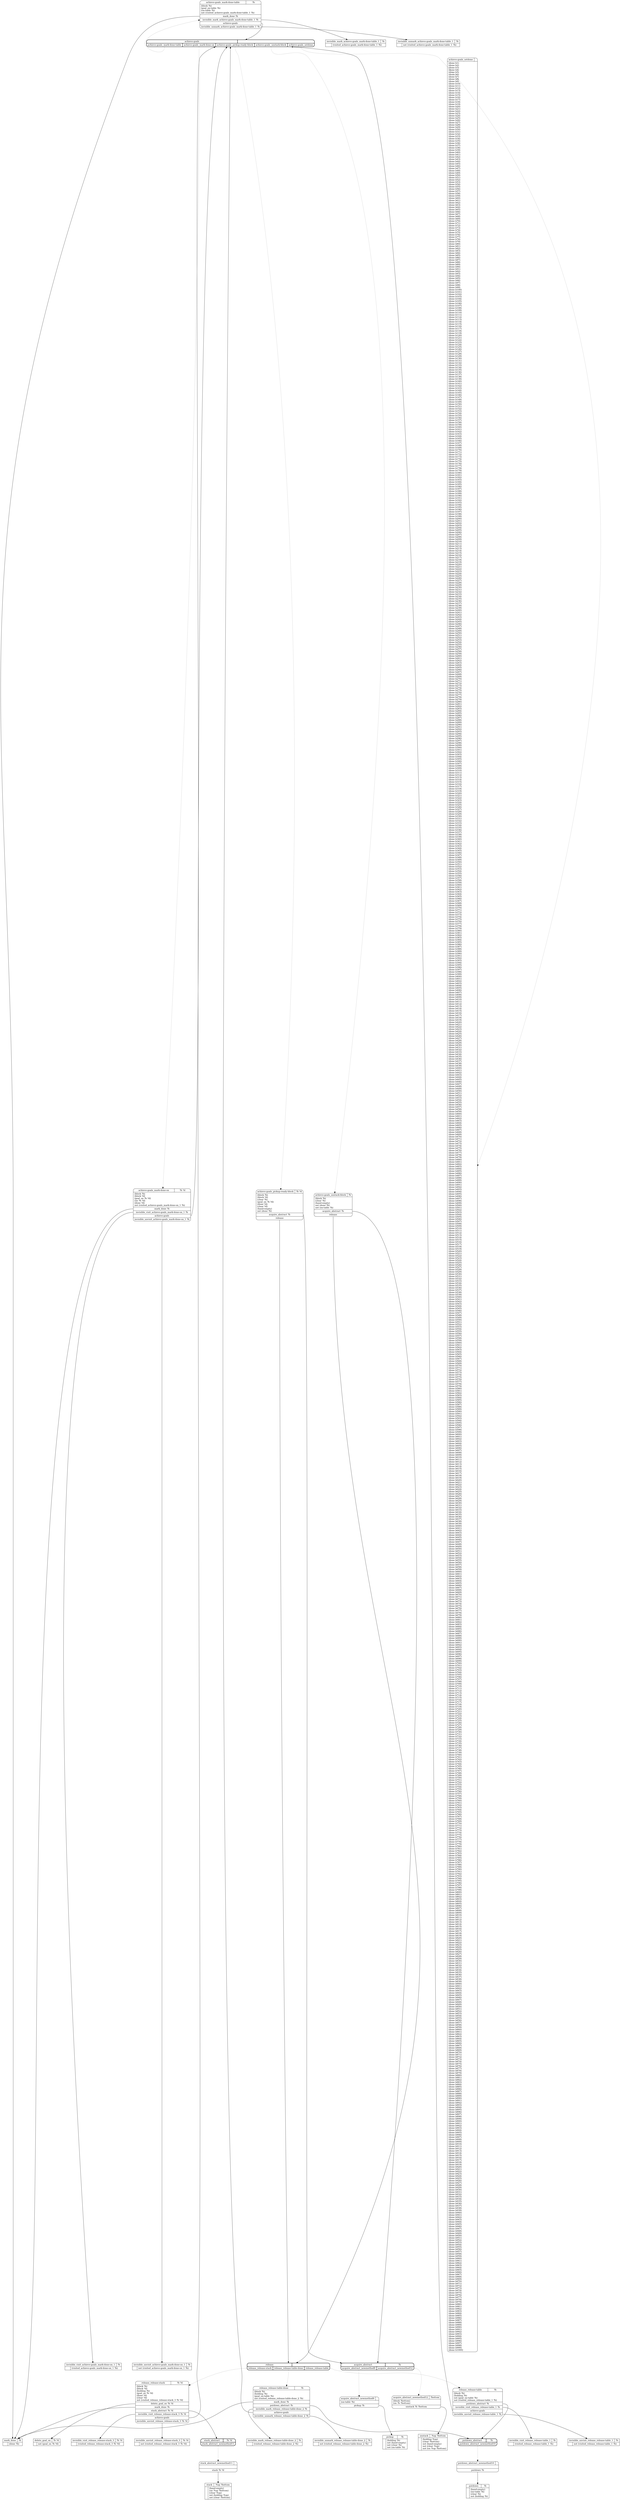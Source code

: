 // Generated by Hype
digraph "blocks" {
  nodesep=1
  ranksep=1
  // Operators
  node [shape=record]
  "mark_done" [
    label="{{\N|?b}|{|(done ?b)\l}}"
  ]
  "delete_goal_on" [
    label="{{\N|?b ?d}|{|not (goal_on ?b ?d)\l}}"
  ]
  "pickup" [
    label="{{\N|?b}|{|(holding ?b)\lnot (hand-empty)\lnot (clear ?b)\lnot (on-table ?b)\l}}"
  ]
  "putdown" [
    label="{{\N|?b}|{|(hand-empty)\l(on-table ?b)\l(clear ?b)\lnot (holding ?b)\l}}"
  ]
  "stack" [
    label="{{\N|?top ?bottom}|{|(hand-empty)\l(on ?top ?bottom)\l(clear ?top)\lnot (holding ?top)\lnot (clear ?bottom)\l}}"
  ]
  "unstack" [
    label="{{\N|?top ?bottom}|{|(holding ?top)\l(clear ?bottom)\lnot (hand-empty)\lnot (clear ?top)\lnot (on ?top ?bottom)\l}}"
  ]
  "invisible_mark_achieve-goals_mark-done-table_1" [
    label="{{\N|?b}|{|(visited_achieve-goals_mark-done-table_1 ?b)\l}}"
  ]
  "invisible_unmark_achieve-goals_mark-done-table_1" [
    label="{{\N|?b}|{|not (visited_achieve-goals_mark-done-table_1 ?b)\l}}"
  ]
  "invisible_visit_achieve-goals_mark-done-on_1" [
    label="{{\N|?b}|{|(visited_achieve-goals_mark-done-on_1 ?b)\l}}"
  ]
  "invisible_unvisit_achieve-goals_mark-done-on_1" [
    label="{{\N|?b}|{|not (visited_achieve-goals_mark-done-on_1 ?b)\l}}"
  ]
  "invisible_visit_release_release-stack_3" [
    label="{{\N|?b ?d}|{|(visited_release_release-stack_3 ?b ?d)\l}}"
  ]
  "invisible_unvisit_release_release-stack_3" [
    label="{{\N|?b ?d}|{|not (visited_release_release-stack_3 ?b ?d)\l}}"
  ]
  "invisible_mark_release_release-table-done_2" [
    label="{{\N|?b}|{|(visited_release_release-table-done_2 ?b)\l}}"
  ]
  "invisible_unmark_release_release-table-done_2" [
    label="{{\N|?b}|{|not (visited_release_release-table-done_2 ?b)\l}}"
  ]
  "invisible_visit_release_release-table_1" [
    label="{{\N|?b}|{|(visited_release_release-table_1 ?b)\l}}"
  ]
  "invisible_unvisit_release_release-table_1" [
    label="{{\N|?b}|{|not (visited_release_release-table_1 ?b)\l}}"
  ]
  // Methods
  node [shape=Mrecord]
  "achieve-goals" [
    style=bold
    label="{{\N|}|{<0>achieve-goals_mark-done-table|<1>achieve-goals_mark-done-on|<2>achieve-goals_pickup-ready-block|<3>achieve-goals_unstack-block|<4>achieve-goals_setdone}}"
  ]
  "achieve-goals_mark-done-table" [
    label="{{\N|?b}|(block ?b)\l(goal_on-table ?b)\l(on-table ?b)\lnot (visited_achieve-goals_mark-done-table_1 ?b)\l|<0>mark_done ?b|<1>invisible_mark_achieve-goals_mark-done-table_1 ?b|<2>achieve-goals|<3>invisible_unmark_achieve-goals_mark-done-table_1 ?b}"
  ]
  "achieve-goals":0 -> "achieve-goals_mark-done-table" [style=dotted]
  "achieve-goals_mark-done-table":0 -> "mark_done"
  "achieve-goals_mark-done-table":1 -> "invisible_mark_achieve-goals_mark-done-table_1"
  "achieve-goals_mark-done-table":2 -> "achieve-goals"
  "achieve-goals_mark-done-table":3 -> "invisible_unmark_achieve-goals_mark-done-table_1"
  "achieve-goals_mark-done-on" [
    label="{{\N|?b ?d}|(block ?b)\l(block ?d)\l(goal_on ?b ?d)\l(on ?b ?d)\l(done ?d)\lnot (visited_achieve-goals_mark-done-on_1 ?b)\l|<0>mark_done ?b|<1>invisible_visit_achieve-goals_mark-done-on_1 ?b|<2>achieve-goals|<3>invisible_unvisit_achieve-goals_mark-done-on_1 ?b}"
  ]
  "achieve-goals":1 -> "achieve-goals_mark-done-on" [style=dotted]
  "achieve-goals_mark-done-on":0 -> "mark_done"
  "achieve-goals_mark-done-on":1 -> "invisible_visit_achieve-goals_mark-done-on_1"
  "achieve-goals_mark-done-on":2 -> "achieve-goals"
  "achieve-goals_mark-done-on":3 -> "invisible_unvisit_achieve-goals_mark-done-on_1"
  "achieve-goals_pickup-ready-block" [
    label="{{\N|?b ?d}|(block ?b)\l(block ?d)\l(clear ?b)\l(goal_on ?b ?d)\l(done ?d)\l(clear ?d)\l(hand-empty)\lnot (done ?b)\l|<0>acquire_abstract ?b|<1>release}"
  ]
  "achieve-goals":2 -> "achieve-goals_pickup-ready-block" [style=dotted]
  "achieve-goals_pickup-ready-block":0 -> "acquire_abstract"
  "achieve-goals_pickup-ready-block":1 -> "release"
  "achieve-goals_unstack-block" [
    label="{{\N|?b}|(block ?b)\l(clear ?b)\l(hand-empty)\lnot (done ?b)\lnot (on-table ?b)\l|<0>acquire_abstract ?b|<1>release}"
  ]
  "achieve-goals":3 -> "achieve-goals_unstack-block" [style=dotted]
  "achieve-goals_unstack-block":0 -> "acquire_abstract"
  "achieve-goals_unstack-block":1 -> "release"
  "achieve-goals_setdone" [
    label="{{\N|}|(done b1)\l(done b2)\l(done b3)\l(done b4)\l(done b5)\l(done b6)\l(done b7)\l(done b8)\l(done b9)\l(done b10)\l(done b11)\l(done b12)\l(done b13)\l(done b14)\l(done b15)\l(done b16)\l(done b17)\l(done b18)\l(done b19)\l(done b20)\l(done b21)\l(done b22)\l(done b23)\l(done b24)\l(done b25)\l(done b26)\l(done b27)\l(done b28)\l(done b29)\l(done b30)\l(done b31)\l(done b32)\l(done b33)\l(done b34)\l(done b35)\l(done b36)\l(done b37)\l(done b38)\l(done b39)\l(done b40)\l(done b41)\l(done b42)\l(done b43)\l(done b44)\l(done b45)\l(done b46)\l(done b47)\l(done b48)\l(done b49)\l(done b50)\l(done b51)\l(done b52)\l(done b53)\l(done b54)\l(done b55)\l(done b56)\l(done b57)\l(done b58)\l(done b59)\l(done b60)\l(done b61)\l(done b62)\l(done b63)\l(done b64)\l(done b65)\l(done b66)\l(done b67)\l(done b68)\l(done b69)\l(done b70)\l(done b71)\l(done b72)\l(done b73)\l(done b74)\l(done b75)\l(done b76)\l(done b77)\l(done b78)\l(done b79)\l(done b80)\l(done b81)\l(done b82)\l(done b83)\l(done b84)\l(done b85)\l(done b86)\l(done b87)\l(done b88)\l(done b89)\l(done b90)\l(done b91)\l(done b92)\l(done b93)\l(done b94)\l(done b95)\l(done b96)\l(done b97)\l(done b98)\l(done b99)\l(done b100)\l(done b101)\l(done b102)\l(done b103)\l(done b104)\l(done b105)\l(done b106)\l(done b107)\l(done b108)\l(done b109)\l(done b110)\l(done b111)\l(done b112)\l(done b113)\l(done b114)\l(done b115)\l(done b116)\l(done b117)\l(done b118)\l(done b119)\l(done b120)\l(done b121)\l(done b122)\l(done b123)\l(done b124)\l(done b125)\l(done b126)\l(done b127)\l(done b128)\l(done b129)\l(done b130)\l(done b131)\l(done b132)\l(done b133)\l(done b134)\l(done b135)\l(done b136)\l(done b137)\l(done b138)\l(done b139)\l(done b140)\l(done b141)\l(done b142)\l(done b143)\l(done b144)\l(done b145)\l(done b146)\l(done b147)\l(done b148)\l(done b149)\l(done b150)\l(done b151)\l(done b152)\l(done b153)\l(done b154)\l(done b155)\l(done b156)\l(done b157)\l(done b158)\l(done b159)\l(done b160)\l(done b161)\l(done b162)\l(done b163)\l(done b164)\l(done b165)\l(done b166)\l(done b167)\l(done b168)\l(done b169)\l(done b170)\l(done b171)\l(done b172)\l(done b173)\l(done b174)\l(done b175)\l(done b176)\l(done b177)\l(done b178)\l(done b179)\l(done b180)\l(done b181)\l(done b182)\l(done b183)\l(done b184)\l(done b185)\l(done b186)\l(done b187)\l(done b188)\l(done b189)\l(done b190)\l(done b191)\l(done b192)\l(done b193)\l(done b194)\l(done b195)\l(done b196)\l(done b197)\l(done b198)\l(done b199)\l(done b200)\l(done b201)\l(done b202)\l(done b203)\l(done b204)\l(done b205)\l(done b206)\l(done b207)\l(done b208)\l(done b209)\l(done b210)\l(done b211)\l(done b212)\l(done b213)\l(done b214)\l(done b215)\l(done b216)\l(done b217)\l(done b218)\l(done b219)\l(done b220)\l(done b221)\l(done b222)\l(done b223)\l(done b224)\l(done b225)\l(done b226)\l(done b227)\l(done b228)\l(done b229)\l(done b230)\l(done b231)\l(done b232)\l(done b233)\l(done b234)\l(done b235)\l(done b236)\l(done b237)\l(done b238)\l(done b239)\l(done b240)\l(done b241)\l(done b242)\l(done b243)\l(done b244)\l(done b245)\l(done b246)\l(done b247)\l(done b248)\l(done b249)\l(done b250)\l(done b251)\l(done b252)\l(done b253)\l(done b254)\l(done b255)\l(done b256)\l(done b257)\l(done b258)\l(done b259)\l(done b260)\l(done b261)\l(done b262)\l(done b263)\l(done b264)\l(done b265)\l(done b266)\l(done b267)\l(done b268)\l(done b269)\l(done b270)\l(done b271)\l(done b272)\l(done b273)\l(done b274)\l(done b275)\l(done b276)\l(done b277)\l(done b278)\l(done b279)\l(done b280)\l(done b281)\l(done b282)\l(done b283)\l(done b284)\l(done b285)\l(done b286)\l(done b287)\l(done b288)\l(done b289)\l(done b290)\l(done b291)\l(done b292)\l(done b293)\l(done b294)\l(done b295)\l(done b296)\l(done b297)\l(done b298)\l(done b299)\l(done b300)\l(done b301)\l(done b302)\l(done b303)\l(done b304)\l(done b305)\l(done b306)\l(done b307)\l(done b308)\l(done b309)\l(done b310)\l(done b311)\l(done b312)\l(done b313)\l(done b314)\l(done b315)\l(done b316)\l(done b317)\l(done b318)\l(done b319)\l(done b320)\l(done b321)\l(done b322)\l(done b323)\l(done b324)\l(done b325)\l(done b326)\l(done b327)\l(done b328)\l(done b329)\l(done b330)\l(done b331)\l(done b332)\l(done b333)\l(done b334)\l(done b335)\l(done b336)\l(done b337)\l(done b338)\l(done b339)\l(done b340)\l(done b341)\l(done b342)\l(done b343)\l(done b344)\l(done b345)\l(done b346)\l(done b347)\l(done b348)\l(done b349)\l(done b350)\l(done b351)\l(done b352)\l(done b353)\l(done b354)\l(done b355)\l(done b356)\l(done b357)\l(done b358)\l(done b359)\l(done b360)\l(done b361)\l(done b362)\l(done b363)\l(done b364)\l(done b365)\l(done b366)\l(done b367)\l(done b368)\l(done b369)\l(done b370)\l(done b371)\l(done b372)\l(done b373)\l(done b374)\l(done b375)\l(done b376)\l(done b377)\l(done b378)\l(done b379)\l(done b380)\l(done b381)\l(done b382)\l(done b383)\l(done b384)\l(done b385)\l(done b386)\l(done b387)\l(done b388)\l(done b389)\l(done b390)\l(done b391)\l(done b392)\l(done b393)\l(done b394)\l(done b395)\l(done b396)\l(done b397)\l(done b398)\l(done b399)\l(done b400)\l(done b401)\l(done b402)\l(done b403)\l(done b404)\l(done b405)\l(done b406)\l(done b407)\l(done b408)\l(done b409)\l(done b410)\l(done b411)\l(done b412)\l(done b413)\l(done b414)\l(done b415)\l(done b416)\l(done b417)\l(done b418)\l(done b419)\l(done b420)\l(done b421)\l(done b422)\l(done b423)\l(done b424)\l(done b425)\l(done b426)\l(done b427)\l(done b428)\l(done b429)\l(done b430)\l(done b431)\l(done b432)\l(done b433)\l(done b434)\l(done b435)\l(done b436)\l(done b437)\l(done b438)\l(done b439)\l(done b440)\l(done b441)\l(done b442)\l(done b443)\l(done b444)\l(done b445)\l(done b446)\l(done b447)\l(done b448)\l(done b449)\l(done b450)\l(done b451)\l(done b452)\l(done b453)\l(done b454)\l(done b455)\l(done b456)\l(done b457)\l(done b458)\l(done b459)\l(done b460)\l(done b461)\l(done b462)\l(done b463)\l(done b464)\l(done b465)\l(done b466)\l(done b467)\l(done b468)\l(done b469)\l(done b470)\l(done b471)\l(done b472)\l(done b473)\l(done b474)\l(done b475)\l(done b476)\l(done b477)\l(done b478)\l(done b479)\l(done b480)\l(done b481)\l(done b482)\l(done b483)\l(done b484)\l(done b485)\l(done b486)\l(done b487)\l(done b488)\l(done b489)\l(done b490)\l(done b491)\l(done b492)\l(done b493)\l(done b494)\l(done b495)\l(done b496)\l(done b497)\l(done b498)\l(done b499)\l(done b500)\l(done b501)\l(done b502)\l(done b503)\l(done b504)\l(done b505)\l(done b506)\l(done b507)\l(done b508)\l(done b509)\l(done b510)\l(done b511)\l(done b512)\l(done b513)\l(done b514)\l(done b515)\l(done b516)\l(done b517)\l(done b518)\l(done b519)\l(done b520)\l(done b521)\l(done b522)\l(done b523)\l(done b524)\l(done b525)\l(done b526)\l(done b527)\l(done b528)\l(done b529)\l(done b530)\l(done b531)\l(done b532)\l(done b533)\l(done b534)\l(done b535)\l(done b536)\l(done b537)\l(done b538)\l(done b539)\l(done b540)\l(done b541)\l(done b542)\l(done b543)\l(done b544)\l(done b545)\l(done b546)\l(done b547)\l(done b548)\l(done b549)\l(done b550)\l(done b551)\l(done b552)\l(done b553)\l(done b554)\l(done b555)\l(done b556)\l(done b557)\l(done b558)\l(done b559)\l(done b560)\l(done b561)\l(done b562)\l(done b563)\l(done b564)\l(done b565)\l(done b566)\l(done b567)\l(done b568)\l(done b569)\l(done b570)\l(done b571)\l(done b572)\l(done b573)\l(done b574)\l(done b575)\l(done b576)\l(done b577)\l(done b578)\l(done b579)\l(done b580)\l(done b581)\l(done b582)\l(done b583)\l(done b584)\l(done b585)\l(done b586)\l(done b587)\l(done b588)\l(done b589)\l(done b590)\l(done b591)\l(done b592)\l(done b593)\l(done b594)\l(done b595)\l(done b596)\l(done b597)\l(done b598)\l(done b599)\l(done b600)\l(done b601)\l(done b602)\l(done b603)\l(done b604)\l(done b605)\l(done b606)\l(done b607)\l(done b608)\l(done b609)\l(done b610)\l(done b611)\l(done b612)\l(done b613)\l(done b614)\l(done b615)\l(done b616)\l(done b617)\l(done b618)\l(done b619)\l(done b620)\l(done b621)\l(done b622)\l(done b623)\l(done b624)\l(done b625)\l(done b626)\l(done b627)\l(done b628)\l(done b629)\l(done b630)\l(done b631)\l(done b632)\l(done b633)\l(done b634)\l(done b635)\l(done b636)\l(done b637)\l(done b638)\l(done b639)\l(done b640)\l(done b641)\l(done b642)\l(done b643)\l(done b644)\l(done b645)\l(done b646)\l(done b647)\l(done b648)\l(done b649)\l(done b650)\l(done b651)\l(done b652)\l(done b653)\l(done b654)\l(done b655)\l(done b656)\l(done b657)\l(done b658)\l(done b659)\l(done b660)\l(done b661)\l(done b662)\l(done b663)\l(done b664)\l(done b665)\l(done b666)\l(done b667)\l(done b668)\l(done b669)\l(done b670)\l(done b671)\l(done b672)\l(done b673)\l(done b674)\l(done b675)\l(done b676)\l(done b677)\l(done b678)\l(done b679)\l(done b680)\l(done b681)\l(done b682)\l(done b683)\l(done b684)\l(done b685)\l(done b686)\l(done b687)\l(done b688)\l(done b689)\l(done b690)\l(done b691)\l(done b692)\l(done b693)\l(done b694)\l(done b695)\l(done b696)\l(done b697)\l(done b698)\l(done b699)\l(done b700)\l(done b701)\l(done b702)\l(done b703)\l(done b704)\l(done b705)\l(done b706)\l(done b707)\l(done b708)\l(done b709)\l(done b710)\l(done b711)\l(done b712)\l(done b713)\l(done b714)\l(done b715)\l(done b716)\l(done b717)\l(done b718)\l(done b719)\l(done b720)\l(done b721)\l(done b722)\l(done b723)\l(done b724)\l(done b725)\l(done b726)\l(done b727)\l(done b728)\l(done b729)\l(done b730)\l(done b731)\l(done b732)\l(done b733)\l(done b734)\l(done b735)\l(done b736)\l(done b737)\l(done b738)\l(done b739)\l(done b740)\l(done b741)\l(done b742)\l(done b743)\l(done b744)\l(done b745)\l(done b746)\l(done b747)\l(done b748)\l(done b749)\l(done b750)\l(done b751)\l(done b752)\l(done b753)\l(done b754)\l(done b755)\l(done b756)\l(done b757)\l(done b758)\l(done b759)\l(done b760)\l(done b761)\l(done b762)\l(done b763)\l(done b764)\l(done b765)\l(done b766)\l(done b767)\l(done b768)\l(done b769)\l(done b770)\l(done b771)\l(done b772)\l(done b773)\l(done b774)\l(done b775)\l(done b776)\l(done b777)\l(done b778)\l(done b779)\l(done b780)\l(done b781)\l(done b782)\l(done b783)\l(done b784)\l(done b785)\l(done b786)\l(done b787)\l(done b788)\l(done b789)\l(done b790)\l(done b791)\l(done b792)\l(done b793)\l(done b794)\l(done b795)\l(done b796)\l(done b797)\l(done b798)\l(done b799)\l(done b800)\l(done b801)\l(done b802)\l(done b803)\l(done b804)\l(done b805)\l(done b806)\l(done b807)\l(done b808)\l(done b809)\l(done b810)\l(done b811)\l(done b812)\l(done b813)\l(done b814)\l(done b815)\l(done b816)\l(done b817)\l(done b818)\l(done b819)\l(done b820)\l(done b821)\l(done b822)\l(done b823)\l(done b824)\l(done b825)\l(done b826)\l(done b827)\l(done b828)\l(done b829)\l(done b830)\l(done b831)\l(done b832)\l(done b833)\l(done b834)\l(done b835)\l(done b836)\l(done b837)\l(done b838)\l(done b839)\l(done b840)\l(done b841)\l(done b842)\l(done b843)\l(done b844)\l(done b845)\l(done b846)\l(done b847)\l(done b848)\l(done b849)\l(done b850)\l(done b851)\l(done b852)\l(done b853)\l(done b854)\l(done b855)\l(done b856)\l(done b857)\l(done b858)\l(done b859)\l(done b860)\l(done b861)\l(done b862)\l(done b863)\l(done b864)\l(done b865)\l(done b866)\l(done b867)\l(done b868)\l(done b869)\l(done b870)\l(done b871)\l(done b872)\l(done b873)\l(done b874)\l(done b875)\l(done b876)\l(done b877)\l(done b878)\l(done b879)\l(done b880)\l(done b881)\l(done b882)\l(done b883)\l(done b884)\l(done b885)\l(done b886)\l(done b887)\l(done b888)\l(done b889)\l(done b890)\l(done b891)\l(done b892)\l(done b893)\l(done b894)\l(done b895)\l(done b896)\l(done b897)\l(done b898)\l(done b899)\l(done b900)\l(done b901)\l(done b902)\l(done b903)\l(done b904)\l(done b905)\l(done b906)\l(done b907)\l(done b908)\l(done b909)\l(done b910)\l(done b911)\l(done b912)\l(done b913)\l(done b914)\l(done b915)\l(done b916)\l(done b917)\l(done b918)\l(done b919)\l(done b920)\l(done b921)\l(done b922)\l(done b923)\l(done b924)\l(done b925)\l(done b926)\l(done b927)\l(done b928)\l(done b929)\l(done b930)\l(done b931)\l(done b932)\l(done b933)\l(done b934)\l(done b935)\l(done b936)\l(done b937)\l(done b938)\l(done b939)\l(done b940)\l(done b941)\l(done b942)\l(done b943)\l(done b944)\l(done b945)\l(done b946)\l(done b947)\l(done b948)\l(done b949)\l(done b950)\l(done b951)\l(done b952)\l(done b953)\l(done b954)\l(done b955)\l(done b956)\l(done b957)\l(done b958)\l(done b959)\l(done b960)\l(done b961)\l(done b962)\l(done b963)\l(done b964)\l(done b965)\l(done b966)\l(done b967)\l(done b968)\l(done b969)\l(done b970)\l(done b971)\l(done b972)\l(done b973)\l(done b974)\l(done b975)\l(done b976)\l(done b977)\l(done b978)\l(done b979)\l(done b980)\l(done b981)\l(done b982)\l(done b983)\l(done b984)\l(done b985)\l(done b986)\l(done b987)\l(done b988)\l(done b989)\l(done b990)\l(done b991)\l(done b992)\l(done b993)\l(done b994)\l(done b995)\l(done b996)\l(done b997)\l(done b998)\l(done b999)\l(done b1000)\l}"
  ]
  "achieve-goals":4 -> "achieve-goals_setdone" [style=dotted]
  "release" [
    style=bold
    label="{{\N|}|{<0>release_release-stack|<1>release_release-table-done|<2>release_release-table}}"
  ]
  "release_release-stack" [
    label="{{\N|?b ?d}|(block ?b)\l(block ?d)\l(holding ?b)\l(goal_on ?b ?d)\l(done ?d)\l(clear ?d)\lnot (visited_release_release-stack_3 ?b ?d)\l|<0>delete_goal_on ?b ?d|<1>mark_done ?b|<2>stack_abstract ?b ?d|<3>invisible_visit_release_release-stack_3 ?b ?d|<4>achieve-goals|<5>invisible_unvisit_release_release-stack_3 ?b ?d}"
  ]
  "release":0 -> "release_release-stack" [style=dotted]
  "release_release-stack":0 -> "delete_goal_on"
  "release_release-stack":1 -> "mark_done"
  "release_release-stack":2 -> "stack_abstract"
  "release_release-stack":3 -> "invisible_visit_release_release-stack_3"
  "release_release-stack":4 -> "achieve-goals"
  "release_release-stack":5 -> "invisible_unvisit_release_release-stack_3"
  "release_release-table-done" [
    label="{{\N|?b}|(block ?b)\l(holding ?b)\l(goal_on-table ?b)\lnot (visited_release_release-table-done_2 ?b)\l|<0>mark_done ?b|<1>putdown_abstract ?b|<2>invisible_mark_release_release-table-done_2 ?b|<3>achieve-goals|<4>invisible_unmark_release_release-table-done_2 ?b}"
  ]
  "release":1 -> "release_release-table-done" [style=dotted]
  "release_release-table-done":0 -> "mark_done"
  "release_release-table-done":1 -> "putdown_abstract"
  "release_release-table-done":2 -> "invisible_mark_release_release-table-done_2"
  "release_release-table-done":3 -> "achieve-goals"
  "release_release-table-done":4 -> "invisible_unmark_release_release-table-done_2"
  "release_release-table" [
    label="{{\N|?b}|(block ?b)\l(holding ?b)\lnot (goal_on-table ?b)\lnot (visited_release_release-table_1 ?b)\l|<0>putdown_abstract ?b|<1>invisible_visit_release_release-table_1 ?b|<2>achieve-goals|<3>invisible_unvisit_release_release-table_1 ?b}"
  ]
  "release":2 -> "release_release-table" [style=dotted]
  "release_release-table":0 -> "putdown_abstract"
  "release_release-table":1 -> "invisible_visit_release_release-table_1"
  "release_release-table":2 -> "achieve-goals"
  "release_release-table":3 -> "invisible_unvisit_release_release-table_1"
  "putdown_abstract" [
    style=bold
    label="{{\N|?b}|{<0>putdown_abstract_newmethod10}}"
  ]
  "putdown_abstract_newmethod10" [
    label="{{\N|}||<0>putdown ?b}"
  ]
  "putdown_abstract":0 -> "putdown_abstract_newmethod10" [style=dotted]
  "putdown_abstract_newmethod10":0 -> "putdown"
  "stack_abstract" [
    style=bold
    label="{{\N|?b ?d}|{<0>stack_abstract_newmethod11}}"
  ]
  "stack_abstract_newmethod11" [
    label="{{\N|}||<0>stack ?b ?d}"
  ]
  "stack_abstract":0 -> "stack_abstract_newmethod11" [style=dotted]
  "stack_abstract_newmethod11":0 -> "stack"
  "acquire_abstract" [
    style=bold
    label="{{\N|?b}|{<0>acquire_abstract_newmethod9|<1>acquire_abstract_newmethod12}}"
  ]
  "acquire_abstract_newmethod9" [
    label="{{\N|}|(on-table ?b)\l|<0>pickup ?b}"
  ]
  "acquire_abstract":0 -> "acquire_abstract_newmethod9" [style=dotted]
  "acquire_abstract_newmethod9":0 -> "pickup"
  "acquire_abstract_newmethod12" [
    label="{{\N|?bottom}|(block ?bottom)\l(on ?b ?bottom)\l|<0>unstack ?b ?bottom}"
  ]
  "acquire_abstract":1 -> "acquire_abstract_newmethod12" [style=dotted]
  "acquire_abstract_newmethod12":0 -> "unstack"
}